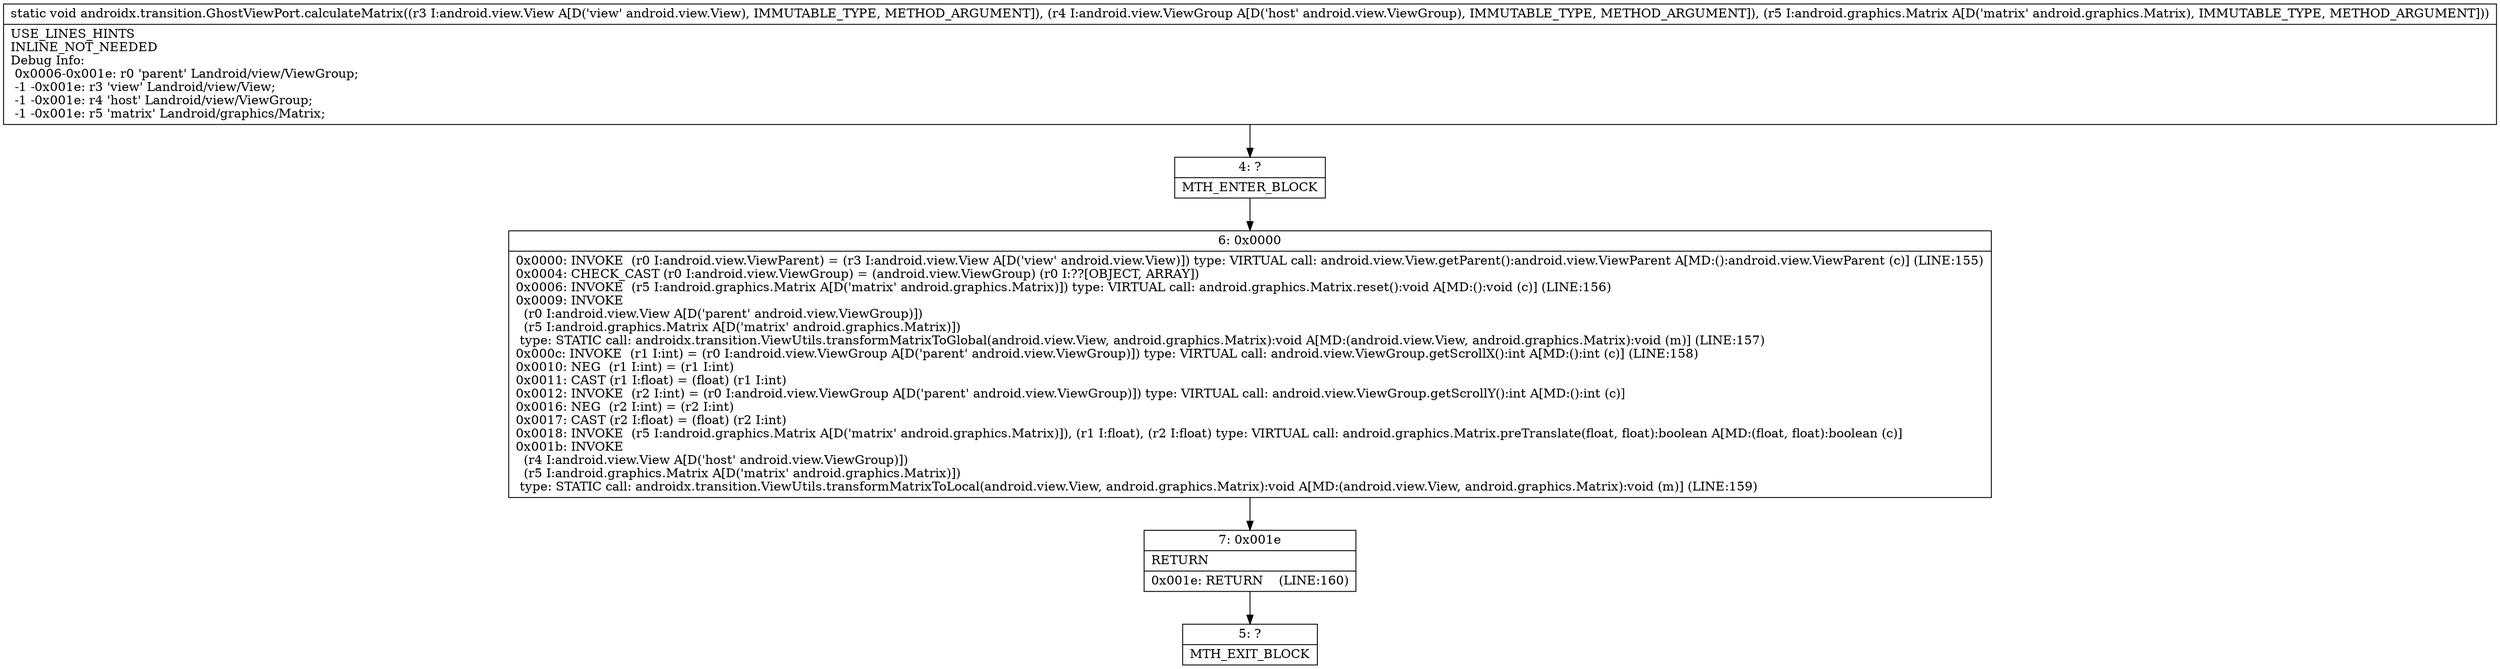 digraph "CFG forandroidx.transition.GhostViewPort.calculateMatrix(Landroid\/view\/View;Landroid\/view\/ViewGroup;Landroid\/graphics\/Matrix;)V" {
Node_4 [shape=record,label="{4\:\ ?|MTH_ENTER_BLOCK\l}"];
Node_6 [shape=record,label="{6\:\ 0x0000|0x0000: INVOKE  (r0 I:android.view.ViewParent) = (r3 I:android.view.View A[D('view' android.view.View)]) type: VIRTUAL call: android.view.View.getParent():android.view.ViewParent A[MD:():android.view.ViewParent (c)] (LINE:155)\l0x0004: CHECK_CAST (r0 I:android.view.ViewGroup) = (android.view.ViewGroup) (r0 I:??[OBJECT, ARRAY]) \l0x0006: INVOKE  (r5 I:android.graphics.Matrix A[D('matrix' android.graphics.Matrix)]) type: VIRTUAL call: android.graphics.Matrix.reset():void A[MD:():void (c)] (LINE:156)\l0x0009: INVOKE  \l  (r0 I:android.view.View A[D('parent' android.view.ViewGroup)])\l  (r5 I:android.graphics.Matrix A[D('matrix' android.graphics.Matrix)])\l type: STATIC call: androidx.transition.ViewUtils.transformMatrixToGlobal(android.view.View, android.graphics.Matrix):void A[MD:(android.view.View, android.graphics.Matrix):void (m)] (LINE:157)\l0x000c: INVOKE  (r1 I:int) = (r0 I:android.view.ViewGroup A[D('parent' android.view.ViewGroup)]) type: VIRTUAL call: android.view.ViewGroup.getScrollX():int A[MD:():int (c)] (LINE:158)\l0x0010: NEG  (r1 I:int) = (r1 I:int) \l0x0011: CAST (r1 I:float) = (float) (r1 I:int) \l0x0012: INVOKE  (r2 I:int) = (r0 I:android.view.ViewGroup A[D('parent' android.view.ViewGroup)]) type: VIRTUAL call: android.view.ViewGroup.getScrollY():int A[MD:():int (c)]\l0x0016: NEG  (r2 I:int) = (r2 I:int) \l0x0017: CAST (r2 I:float) = (float) (r2 I:int) \l0x0018: INVOKE  (r5 I:android.graphics.Matrix A[D('matrix' android.graphics.Matrix)]), (r1 I:float), (r2 I:float) type: VIRTUAL call: android.graphics.Matrix.preTranslate(float, float):boolean A[MD:(float, float):boolean (c)]\l0x001b: INVOKE  \l  (r4 I:android.view.View A[D('host' android.view.ViewGroup)])\l  (r5 I:android.graphics.Matrix A[D('matrix' android.graphics.Matrix)])\l type: STATIC call: androidx.transition.ViewUtils.transformMatrixToLocal(android.view.View, android.graphics.Matrix):void A[MD:(android.view.View, android.graphics.Matrix):void (m)] (LINE:159)\l}"];
Node_7 [shape=record,label="{7\:\ 0x001e|RETURN\l|0x001e: RETURN    (LINE:160)\l}"];
Node_5 [shape=record,label="{5\:\ ?|MTH_EXIT_BLOCK\l}"];
MethodNode[shape=record,label="{static void androidx.transition.GhostViewPort.calculateMatrix((r3 I:android.view.View A[D('view' android.view.View), IMMUTABLE_TYPE, METHOD_ARGUMENT]), (r4 I:android.view.ViewGroup A[D('host' android.view.ViewGroup), IMMUTABLE_TYPE, METHOD_ARGUMENT]), (r5 I:android.graphics.Matrix A[D('matrix' android.graphics.Matrix), IMMUTABLE_TYPE, METHOD_ARGUMENT]))  | USE_LINES_HINTS\lINLINE_NOT_NEEDED\lDebug Info:\l  0x0006\-0x001e: r0 'parent' Landroid\/view\/ViewGroup;\l  \-1 \-0x001e: r3 'view' Landroid\/view\/View;\l  \-1 \-0x001e: r4 'host' Landroid\/view\/ViewGroup;\l  \-1 \-0x001e: r5 'matrix' Landroid\/graphics\/Matrix;\l}"];
MethodNode -> Node_4;Node_4 -> Node_6;
Node_6 -> Node_7;
Node_7 -> Node_5;
}

